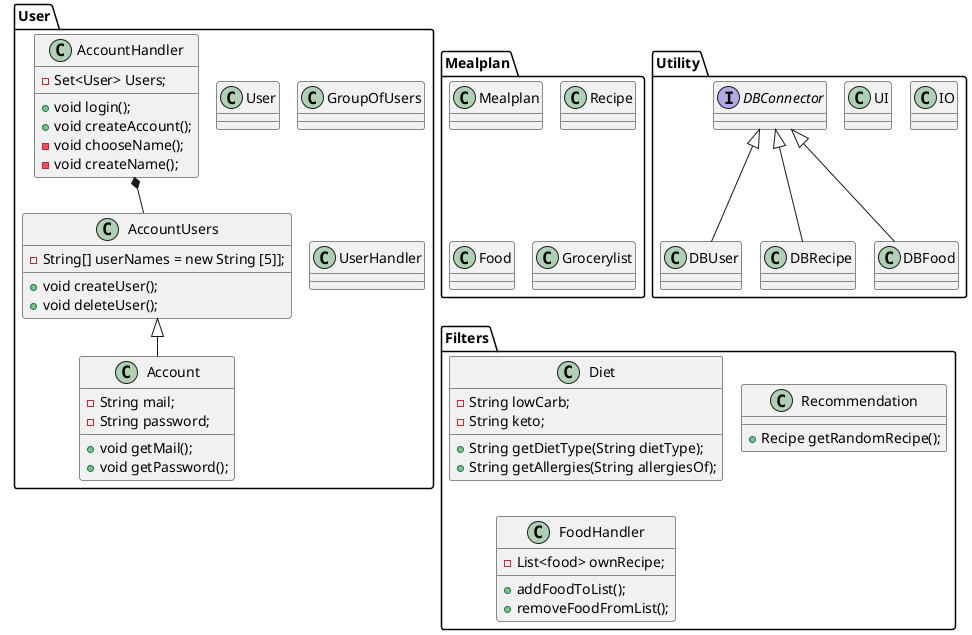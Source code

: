 @startuml
'https://plantuml.com/class-diagram
!pragma layout smetana

Package User{
class Account
class AccountUsers
class AccountHandler

'Label on relations
AccountUsers <|-- Account
AccountHandler *-- AccountUsers

'Methods and attributes
Account : - String mail;
Account : - String password;
Account : + void getMail();
Account : + void getPassword();

AccountUsers : - String[] userNames = new String [5]];
AccountUsers : + void createUser();
AccountUsers : + void deleteUser();

AccountHandler : + void login();
AccountHandler : + void createAccount();
AccountHandler : - Set<User> Users;
AccountHandler : - void chooseName();
AccountHandler : - void createName();

class User
class GroupOfUsers
class UserHandler
}

Package Mealplan{
class Mealplan
class Recipe
class Food
class Grocerylist
}

Package Filters{
class Diet
'behøves felter vedr. diæt typer?
Diet : - String lowCarb;
Diet : - String keto;

Diet : + String getDietType(String dietType);
Diet : + String getAllergies(String allergiesOf);

class Recommendation
Recommendation : + Recipe getRandomRecipe();

class FoodHandler
FoodHandler : - List<food> ownRecipe;
FoodHandler : + addFoodToList();
FoodHandler : + removeFoodFromList();

}



Package Utility{
class IO
class UI
interface DBConnector
class DBUser
class DBRecipe
class DBFood
}


'Label on relations
DBConnector <|-- DBUser
DBConnector <|-- DBRecipe
DBConnector <|-- DBFood
@enduml